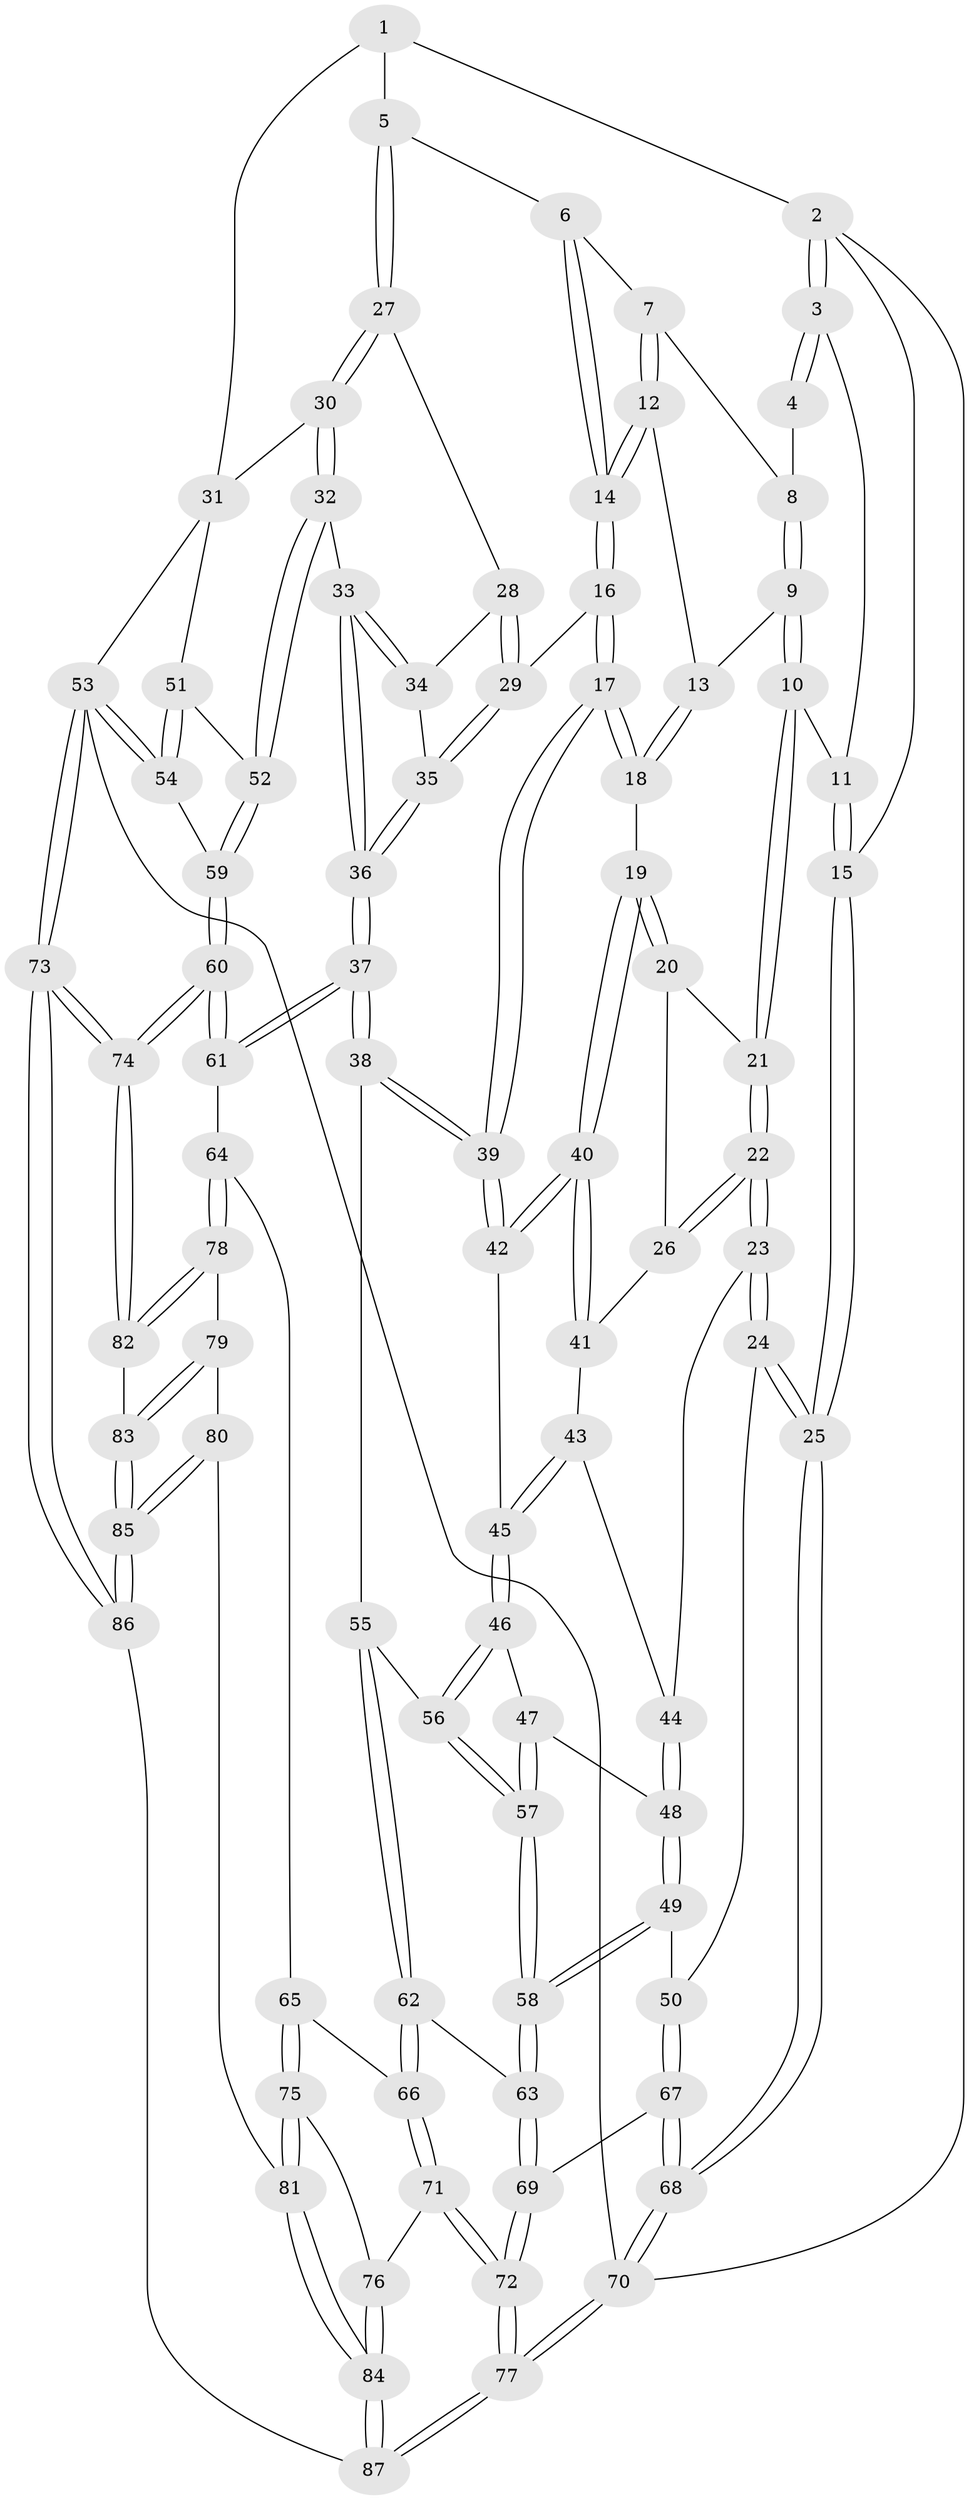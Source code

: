 // Generated by graph-tools (version 1.1) at 2025/27/03/15/25 16:27:56]
// undirected, 87 vertices, 214 edges
graph export_dot {
graph [start="1"]
  node [color=gray90,style=filled];
  1 [pos="+0.560973067595688+0"];
  2 [pos="+0+0"];
  3 [pos="+0+0"];
  4 [pos="+0.22814003872568814+0"];
  5 [pos="+0.640611031624038+0.21000088529139208"];
  6 [pos="+0.4786435306219046+0.21440594533412147"];
  7 [pos="+0.39991953763632965+0.1758848975617067"];
  8 [pos="+0.26905206863035236+0.0746052898056577"];
  9 [pos="+0.18106501779263243+0.26518082878321686"];
  10 [pos="+0.1722626334809017+0.2709474801994861"];
  11 [pos="+0.12628010461087474+0.2677244911626801"];
  12 [pos="+0.30218889380341046+0.32453838679949976"];
  13 [pos="+0.28025071724846157+0.3192413568906431"];
  14 [pos="+0.375907738508462+0.3724985435225269"];
  15 [pos="+0+0.40384865267682307"];
  16 [pos="+0.38287589583466763+0.40410902044919517"];
  17 [pos="+0.3548043004220873+0.4393350828050809"];
  18 [pos="+0.25995265959030683+0.4302016486178295"];
  19 [pos="+0.22482813242558616+0.4421409925787325"];
  20 [pos="+0.17545979649136756+0.3480125897421814"];
  21 [pos="+0.16931188229027605+0.31993905208145257"];
  22 [pos="+0.031730919402106164+0.47466441599992776"];
  23 [pos="+0.02984504222726038+0.475525016934979"];
  24 [pos="+0+0.4786268742834555"];
  25 [pos="+0+0.4209214930810865"];
  26 [pos="+0.12899610959158306+0.4575831419787755"];
  27 [pos="+0.6639827448464636+0.23042251293290753"];
  28 [pos="+0.6604406550865533+0.23855773818820086"];
  29 [pos="+0.43304566693301655+0.4214956599074605"];
  30 [pos="+0.7875496600410373+0.24410590925582043"];
  31 [pos="+1+0.14238317001018796"];
  32 [pos="+0.789467564449922+0.5606265269085751"];
  33 [pos="+0.616700110781522+0.5259265022094698"];
  34 [pos="+0.6260726013108217+0.36619334931490594"];
  35 [pos="+0.46760613813721147+0.4560286364855437"];
  36 [pos="+0.5262619446117036+0.6004721936275229"];
  37 [pos="+0.5002907508948469+0.6533697076357217"];
  38 [pos="+0.3733962456632701+0.6103854849729169"];
  39 [pos="+0.3336181994802055+0.5648614826633662"];
  40 [pos="+0.21154768255798714+0.4774781459578017"];
  41 [pos="+0.17026085164193322+0.4716750710442195"];
  42 [pos="+0.23354000583786205+0.5500249928617266"];
  43 [pos="+0.13924932601427822+0.5164945090822066"];
  44 [pos="+0.08802197835022744+0.5169649688086293"];
  45 [pos="+0.21651222112062335+0.5635774878805611"];
  46 [pos="+0.19474650241401387+0.5870091889973115"];
  47 [pos="+0.1823647156559142+0.5953068526322266"];
  48 [pos="+0.16036361599316812+0.6083085823936304"];
  49 [pos="+0.13098206151128736+0.6491672297017715"];
  50 [pos="+0.1023479358839349+0.6640297642988402"];
  51 [pos="+1+0.3567879022967826"];
  52 [pos="+0.8023241878199748+0.5754897609090305"];
  53 [pos="+1+1"];
  54 [pos="+1+0.7227011797701369"];
  55 [pos="+0.3580422797041323+0.6246184296477953"];
  56 [pos="+0.2574079516841417+0.6719054660988107"];
  57 [pos="+0.24201743055861155+0.694752161323861"];
  58 [pos="+0.22881825366363434+0.7198399611176116"];
  59 [pos="+0.8231649353372622+0.6582163586117127"];
  60 [pos="+0.6734326106381281+0.8303100784382551"];
  61 [pos="+0.5332523152917137+0.7610599328404681"];
  62 [pos="+0.2706033456400305+0.782798613052141"];
  63 [pos="+0.2457627540928382+0.7808198989755835"];
  64 [pos="+0.4586048980434537+0.8171570634769243"];
  65 [pos="+0.40714027057702623+0.8287202208062551"];
  66 [pos="+0.34791385949934606+0.8205148460490729"];
  67 [pos="+0.02335352282175501+0.7958663995097386"];
  68 [pos="+0+0.8751692458290802"];
  69 [pos="+0.15299350724648098+0.8438993274871944"];
  70 [pos="+0+1"];
  71 [pos="+0.2506743809905786+0.935443039447854"];
  72 [pos="+0.1944449860736971+0.9423553560062135"];
  73 [pos="+0.958348887961876+1"];
  74 [pos="+0.7330228459413836+0.9670182967822994"];
  75 [pos="+0.3399607305718894+0.9465224256025693"];
  76 [pos="+0.28214485566651687+0.9458842801972546"];
  77 [pos="+0.09801269795033361+1"];
  78 [pos="+0.45652132380700683+0.8481531628834502"];
  79 [pos="+0.4020956574203036+0.9526750709625731"];
  80 [pos="+0.383005594642585+0.9759497799119319"];
  81 [pos="+0.34573410239767977+0.9590280274383362"];
  82 [pos="+0.46230206441249444+0.9702863467414751"];
  83 [pos="+0.45176484121598515+1"];
  84 [pos="+0.323872238375698+1"];
  85 [pos="+0.44691549965140037+1"];
  86 [pos="+0.4707516724704569+1"];
  87 [pos="+0.32014625441306027+1"];
  1 -- 2;
  1 -- 5;
  1 -- 31;
  2 -- 3;
  2 -- 3;
  2 -- 15;
  2 -- 70;
  3 -- 4;
  3 -- 4;
  3 -- 11;
  4 -- 8;
  5 -- 6;
  5 -- 27;
  5 -- 27;
  6 -- 7;
  6 -- 14;
  6 -- 14;
  7 -- 8;
  7 -- 12;
  7 -- 12;
  8 -- 9;
  8 -- 9;
  9 -- 10;
  9 -- 10;
  9 -- 13;
  10 -- 11;
  10 -- 21;
  10 -- 21;
  11 -- 15;
  11 -- 15;
  12 -- 13;
  12 -- 14;
  12 -- 14;
  13 -- 18;
  13 -- 18;
  14 -- 16;
  14 -- 16;
  15 -- 25;
  15 -- 25;
  16 -- 17;
  16 -- 17;
  16 -- 29;
  17 -- 18;
  17 -- 18;
  17 -- 39;
  17 -- 39;
  18 -- 19;
  19 -- 20;
  19 -- 20;
  19 -- 40;
  19 -- 40;
  20 -- 21;
  20 -- 26;
  21 -- 22;
  21 -- 22;
  22 -- 23;
  22 -- 23;
  22 -- 26;
  22 -- 26;
  23 -- 24;
  23 -- 24;
  23 -- 44;
  24 -- 25;
  24 -- 25;
  24 -- 50;
  25 -- 68;
  25 -- 68;
  26 -- 41;
  27 -- 28;
  27 -- 30;
  27 -- 30;
  28 -- 29;
  28 -- 29;
  28 -- 34;
  29 -- 35;
  29 -- 35;
  30 -- 31;
  30 -- 32;
  30 -- 32;
  31 -- 51;
  31 -- 53;
  32 -- 33;
  32 -- 52;
  32 -- 52;
  33 -- 34;
  33 -- 34;
  33 -- 36;
  33 -- 36;
  34 -- 35;
  35 -- 36;
  35 -- 36;
  36 -- 37;
  36 -- 37;
  37 -- 38;
  37 -- 38;
  37 -- 61;
  37 -- 61;
  38 -- 39;
  38 -- 39;
  38 -- 55;
  39 -- 42;
  39 -- 42;
  40 -- 41;
  40 -- 41;
  40 -- 42;
  40 -- 42;
  41 -- 43;
  42 -- 45;
  43 -- 44;
  43 -- 45;
  43 -- 45;
  44 -- 48;
  44 -- 48;
  45 -- 46;
  45 -- 46;
  46 -- 47;
  46 -- 56;
  46 -- 56;
  47 -- 48;
  47 -- 57;
  47 -- 57;
  48 -- 49;
  48 -- 49;
  49 -- 50;
  49 -- 58;
  49 -- 58;
  50 -- 67;
  50 -- 67;
  51 -- 52;
  51 -- 54;
  51 -- 54;
  52 -- 59;
  52 -- 59;
  53 -- 54;
  53 -- 54;
  53 -- 73;
  53 -- 73;
  53 -- 70;
  54 -- 59;
  55 -- 56;
  55 -- 62;
  55 -- 62;
  56 -- 57;
  56 -- 57;
  57 -- 58;
  57 -- 58;
  58 -- 63;
  58 -- 63;
  59 -- 60;
  59 -- 60;
  60 -- 61;
  60 -- 61;
  60 -- 74;
  60 -- 74;
  61 -- 64;
  62 -- 63;
  62 -- 66;
  62 -- 66;
  63 -- 69;
  63 -- 69;
  64 -- 65;
  64 -- 78;
  64 -- 78;
  65 -- 66;
  65 -- 75;
  65 -- 75;
  66 -- 71;
  66 -- 71;
  67 -- 68;
  67 -- 68;
  67 -- 69;
  68 -- 70;
  68 -- 70;
  69 -- 72;
  69 -- 72;
  70 -- 77;
  70 -- 77;
  71 -- 72;
  71 -- 72;
  71 -- 76;
  72 -- 77;
  72 -- 77;
  73 -- 74;
  73 -- 74;
  73 -- 86;
  73 -- 86;
  74 -- 82;
  74 -- 82;
  75 -- 76;
  75 -- 81;
  75 -- 81;
  76 -- 84;
  76 -- 84;
  77 -- 87;
  77 -- 87;
  78 -- 79;
  78 -- 82;
  78 -- 82;
  79 -- 80;
  79 -- 83;
  79 -- 83;
  80 -- 81;
  80 -- 85;
  80 -- 85;
  81 -- 84;
  81 -- 84;
  82 -- 83;
  83 -- 85;
  83 -- 85;
  84 -- 87;
  84 -- 87;
  85 -- 86;
  85 -- 86;
  86 -- 87;
}
